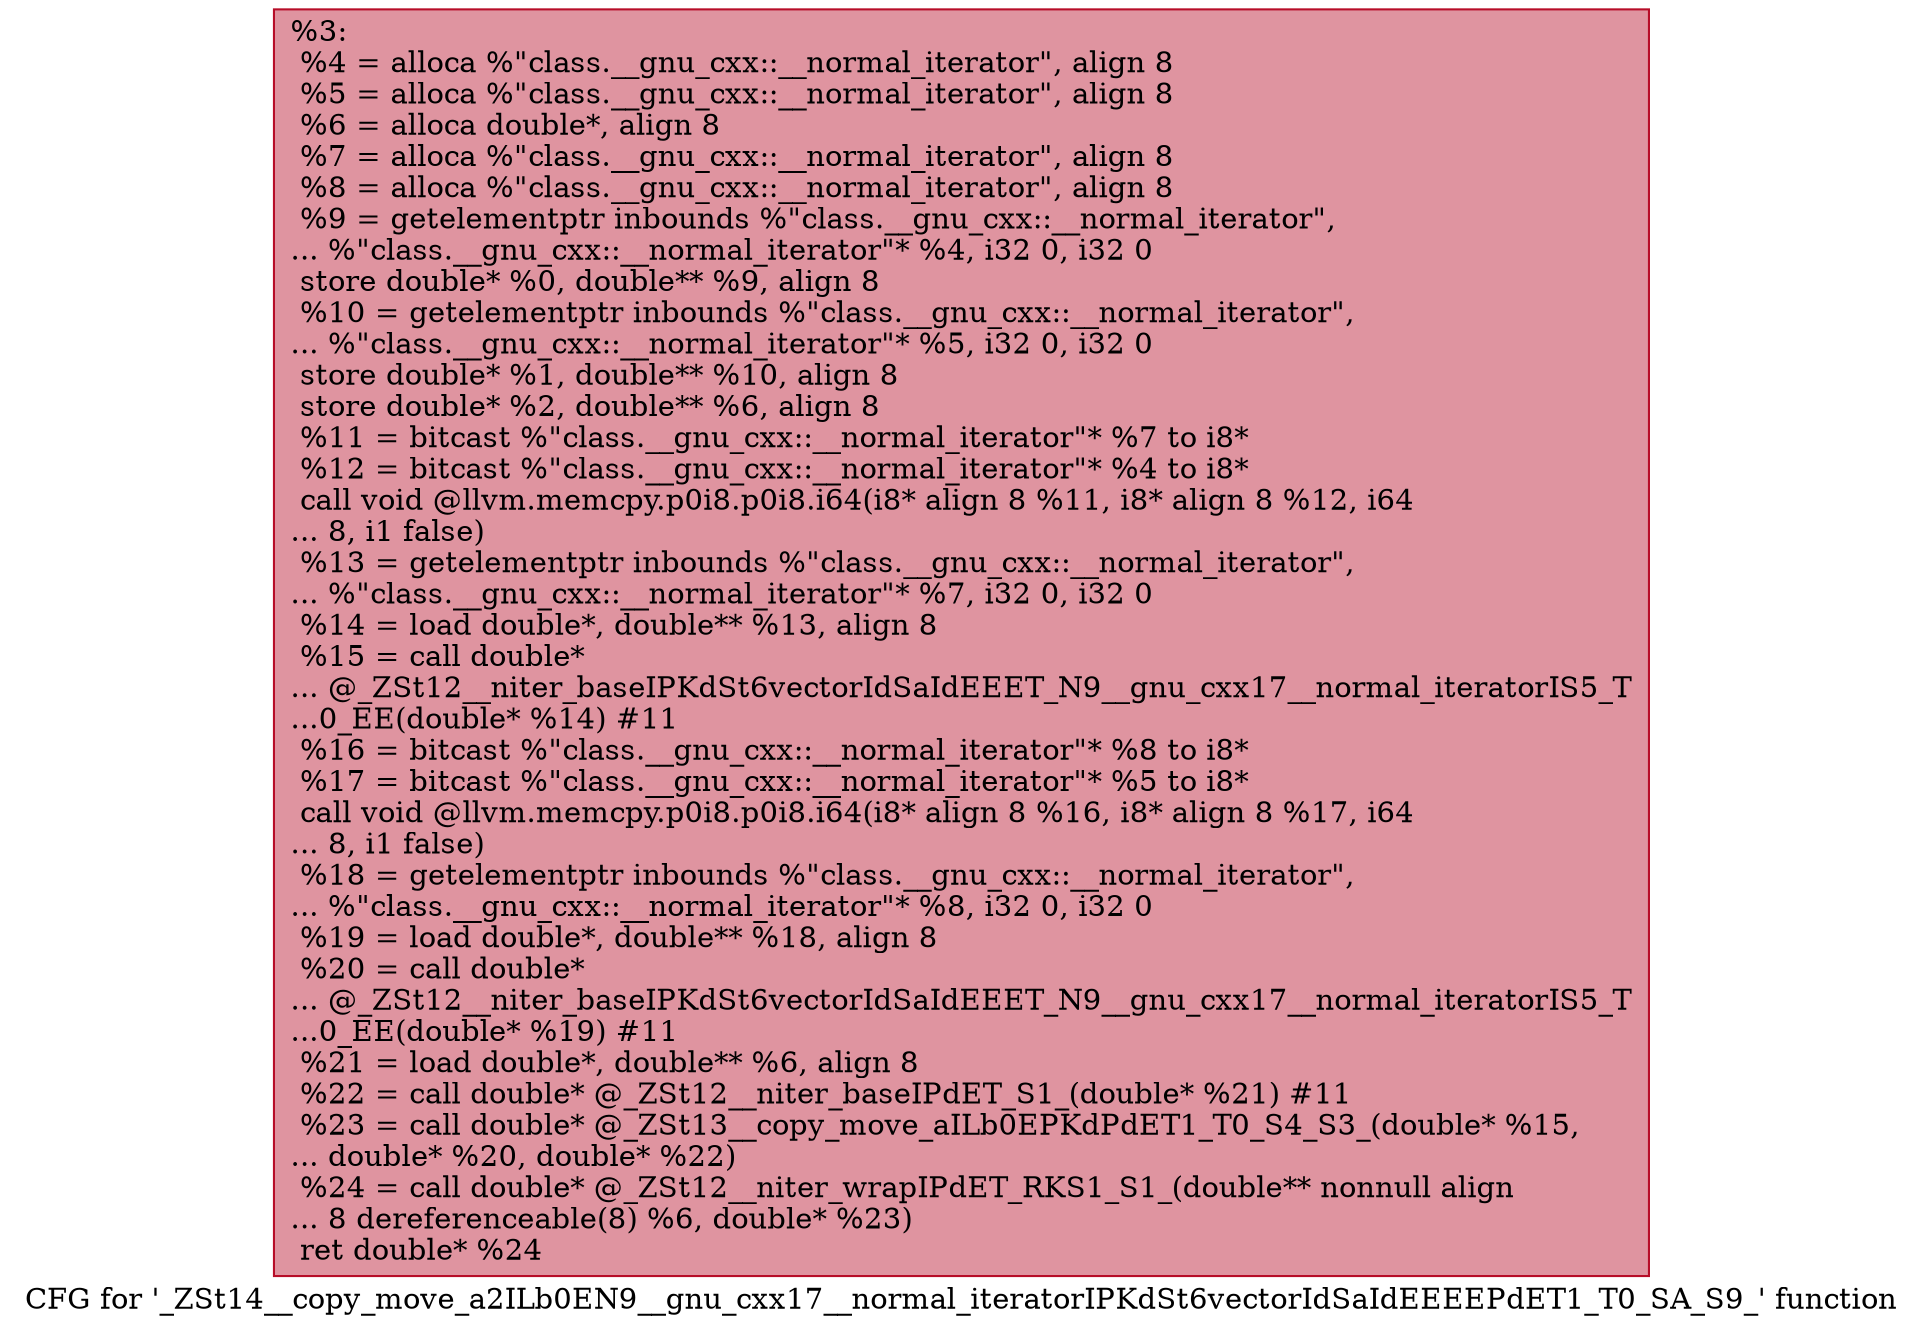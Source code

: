 digraph "CFG for '_ZSt14__copy_move_a2ILb0EN9__gnu_cxx17__normal_iteratorIPKdSt6vectorIdSaIdEEEEPdET1_T0_SA_S9_' function" {
	label="CFG for '_ZSt14__copy_move_a2ILb0EN9__gnu_cxx17__normal_iteratorIPKdSt6vectorIdSaIdEEEEPdET1_T0_SA_S9_' function";

	Node0x555c7372bf00 [shape=record,color="#b70d28ff", style=filled, fillcolor="#b70d2870",label="{%3:\l  %4 = alloca %\"class.__gnu_cxx::__normal_iterator\", align 8\l  %5 = alloca %\"class.__gnu_cxx::__normal_iterator\", align 8\l  %6 = alloca double*, align 8\l  %7 = alloca %\"class.__gnu_cxx::__normal_iterator\", align 8\l  %8 = alloca %\"class.__gnu_cxx::__normal_iterator\", align 8\l  %9 = getelementptr inbounds %\"class.__gnu_cxx::__normal_iterator\",\l... %\"class.__gnu_cxx::__normal_iterator\"* %4, i32 0, i32 0\l  store double* %0, double** %9, align 8\l  %10 = getelementptr inbounds %\"class.__gnu_cxx::__normal_iterator\",\l... %\"class.__gnu_cxx::__normal_iterator\"* %5, i32 0, i32 0\l  store double* %1, double** %10, align 8\l  store double* %2, double** %6, align 8\l  %11 = bitcast %\"class.__gnu_cxx::__normal_iterator\"* %7 to i8*\l  %12 = bitcast %\"class.__gnu_cxx::__normal_iterator\"* %4 to i8*\l  call void @llvm.memcpy.p0i8.p0i8.i64(i8* align 8 %11, i8* align 8 %12, i64\l... 8, i1 false)\l  %13 = getelementptr inbounds %\"class.__gnu_cxx::__normal_iterator\",\l... %\"class.__gnu_cxx::__normal_iterator\"* %7, i32 0, i32 0\l  %14 = load double*, double** %13, align 8\l  %15 = call double*\l... @_ZSt12__niter_baseIPKdSt6vectorIdSaIdEEET_N9__gnu_cxx17__normal_iteratorIS5_T\l...0_EE(double* %14) #11\l  %16 = bitcast %\"class.__gnu_cxx::__normal_iterator\"* %8 to i8*\l  %17 = bitcast %\"class.__gnu_cxx::__normal_iterator\"* %5 to i8*\l  call void @llvm.memcpy.p0i8.p0i8.i64(i8* align 8 %16, i8* align 8 %17, i64\l... 8, i1 false)\l  %18 = getelementptr inbounds %\"class.__gnu_cxx::__normal_iterator\",\l... %\"class.__gnu_cxx::__normal_iterator\"* %8, i32 0, i32 0\l  %19 = load double*, double** %18, align 8\l  %20 = call double*\l... @_ZSt12__niter_baseIPKdSt6vectorIdSaIdEEET_N9__gnu_cxx17__normal_iteratorIS5_T\l...0_EE(double* %19) #11\l  %21 = load double*, double** %6, align 8\l  %22 = call double* @_ZSt12__niter_baseIPdET_S1_(double* %21) #11\l  %23 = call double* @_ZSt13__copy_move_aILb0EPKdPdET1_T0_S4_S3_(double* %15,\l... double* %20, double* %22)\l  %24 = call double* @_ZSt12__niter_wrapIPdET_RKS1_S1_(double** nonnull align\l... 8 dereferenceable(8) %6, double* %23)\l  ret double* %24\l}"];
}
